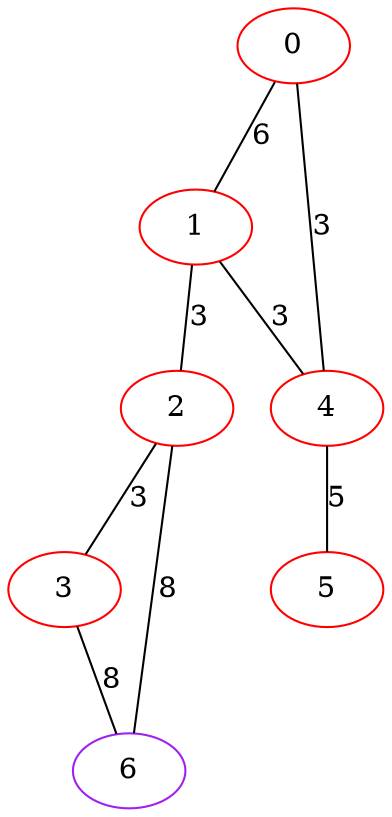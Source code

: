 graph "" {
0 [color=red, weight=1];
1 [color=red, weight=1];
2 [color=red, weight=1];
3 [color=red, weight=1];
4 [color=red, weight=1];
5 [color=red, weight=1];
6 [color=purple, weight=4];
0 -- 1  [key=0, label=6];
0 -- 4  [key=0, label=3];
1 -- 2  [key=0, label=3];
1 -- 4  [key=0, label=3];
2 -- 3  [key=0, label=3];
2 -- 6  [key=0, label=8];
3 -- 6  [key=0, label=8];
4 -- 5  [key=0, label=5];
}
